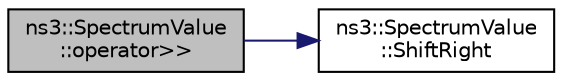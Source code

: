 digraph "ns3::SpectrumValue::operator&gt;&gt;"
{
 // LATEX_PDF_SIZE
  edge [fontname="Helvetica",fontsize="10",labelfontname="Helvetica",labelfontsize="10"];
  node [fontname="Helvetica",fontsize="10",shape=record];
  rankdir="LR";
  Node1 [label="ns3::SpectrumValue\l::operator\>\>",height=0.2,width=0.4,color="black", fillcolor="grey75", style="filled", fontcolor="black",tooltip="right shift operator"];
  Node1 -> Node2 [color="midnightblue",fontsize="10",style="solid",fontname="Helvetica"];
  Node2 [label="ns3::SpectrumValue\l::ShiftRight",height=0.2,width=0.4,color="black", fillcolor="white", style="filled",URL="$classns3_1_1_spectrum_value.html#ac90a352a3d04720b250a9b34198a5479",tooltip="Shift the values to the right."];
}

